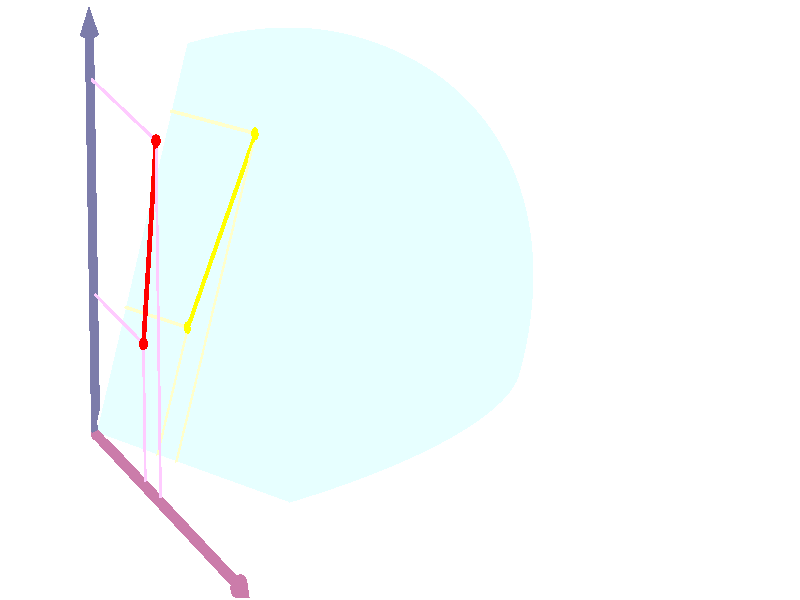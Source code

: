 //
// diffusion.pov
//
// (c) 2021 Prof Dr Andreas Müller, OST Ostscheizer Fachhochschule
//
#version 3.7;
#include "colors.inc"
#include "textures.inc"
#include "transforms.inc"

global_settings {
	assumed_gamma 1
}

#declare imagescale = 0.077;
#declare N = 30;
#declare vscale = 10;
#declare r = 0.04;

camera {
        location <43, 20, -20>
        look_at <1, 0.83, 2.5>
        right 16/9 * x * imagescale
        up y * imagescale
}

light_source {
        <20, 60, -80> color White
        area_light <1,0,0> <0,0,1>, 40, 40
        adaptive 1
        jitter
}

sky_sphere {
        pigment {
                color rgb<1,1,1>
        }
}

//
// draw an arrow from <from> to <to> with thickness <arrowthickness> with
// color <c>
//
#macro arrow(from, to, arrowthickness, c)
#declare arrowdirection = vnormalize(to - from);
#declare arrowlength = vlength(to - from);
union {
	sphere {
		from, 1.1 * arrowthickness
	}
	cylinder {
		from,
		from + (arrowlength - 5 * arrowthickness) * arrowdirection,
		arrowthickness
	}
	cone {
		from + (arrowlength - 5 * arrowthickness) * arrowdirection,
		2 * arrowthickness,
		to,
		0
	}
	pigment {
		color c
	}
	finish {
		specular 0.9
		metallic
	}
}
#end

#declare O = <0,0,0>;
#declare Ex = <1,0,0>;
#declare Ey = <0,1,0>;
#declare Ez = <0,0,1>;
#declare s = 3;

#declare A_transformation = Matrix_Trans(<1.0300,0.2050,0.1050>,<0.4100,1.0250,0.1100>,<0.4200,0.2200,1.0150>,<0,0,0>);
//#declare A_transformation = Matrix_Trans(<1.0300,0.2050,0.1050>,<0.4100,1.0250,0.1100>,<0.4200,0.2200,0.5150>,<0,0,0>);

arrow(O, s * Ex, r, rgb<0.6,0.2,0.4>)
arrow(O, s * Ez, r, rgb<0.2,0.4,0.2>)
arrow(O, s * Ey, r, rgb<0.2,0.2,0.4>)

#declare A = vtransform(Ex, A_transformation);
#declare B = vtransform(Ey, A_transformation);
#declare C = vtransform(Ez, A_transformation);

#macro quadrant(rad)
intersection {
	sphere { <0, 0, 0>, rad
		//A_transformation
		matrix <A.x, A.y, A.z,
			B.x, B.y, B.z,
			C.x, C.y, C.z,
			0,   0,   0    >
	}
	plane { vnormalize(-vcross(A, B)), 0 }
	plane { vnormalize(-vcross(B, C)), 0 }
	plane { vnormalize(-vcross(C, A)), 0 }
	pigment {
		color rgbf<0.8,1,1,0.5>
		//color rgb<0.8,1,1>
	}
	finish {
		specular 0.9
		metallic
	}
}
union {
	cylinder { O, s*A, 0.3*r }
	sphere { s*A, 0.3*r }
	cylinder { O, s*B, 0.3*r }
	sphere { s*B, 0.3*r }
	cylinder { O, s*C, 0.3*r }
	sphere { s*C, 0.3*r }
	pigment {
		color White
	}
	finish {
		specular 0.9
		metallic
	}
}
#end

#declare d = 3;
//union {
//	plane { <0, 1, 0>, -d }
//	plane { <1, 0, 0>, -d }
//	pigment {
//		color Gray
//	}
//	finish {
//		specular 0.9
//	}
//}

quadrant(s)

#declare V = < 1, 1, 0 >;
#declare U = < 1.3, 2.5, 0 >;

#declare VV = vtransform(V, A_transformation);
#declare Vx = vtransform(<V.x, 0, 0>, A_transformation);
#declare Vy = vtransform(<0, V.y, 0>, A_transformation);
#declare UU = vtransform(U, A_transformation);
#declare Ux = vtransform(<U.x, 0, 0>, A_transformation);
#declare Uy = vtransform(<0, U.y, 0>, A_transformation);

union {
	sphere { V, r }
	sphere { U, r }
	cylinder { U, V, 0.5*r }
	pigment {
		color Red
	}
	finish {
		specular 0.9
		metallic
	}
}

union {
	cylinder { < U.x,   0, 0 >, < U.x, U.y,   0>, 0.3 * r }
	cylinder { < V.x,   0, 0 >, < V.x, V.y,   0>, 0.3 * r }
	cylinder { <   0, U.y, 0 >, < U.x, U.y,   0>, 0.3 * r }
	cylinder { <   0, V.y, 0 >, < V.x, V.y,   0>, 0.3 * r }
	pigment {
		color rgb<1, 0.6, 1>
	}
	finish {
		specular 0.9
		metallic
	}
}

union {
	sphere { VV, r }
	sphere { UU, r }
	cylinder { UU, VV, 0.5*r }
	pigment {
		color Yellow
	}
	finish {
		specular 0.9
		metallic
	}
}

union {
	cylinder { Ux, UU, 0.3 * r }
	cylinder { Uy, UU, 0.3 * r }
	cylinder { Vx, VV, 0.3 * r }
	cylinder { Vy, VV, 0.3 * r }
	pigment {
		color rgb<1, 1, 0.6>
	}
	finish {
		specular 0.9
		metallic
	}
}
